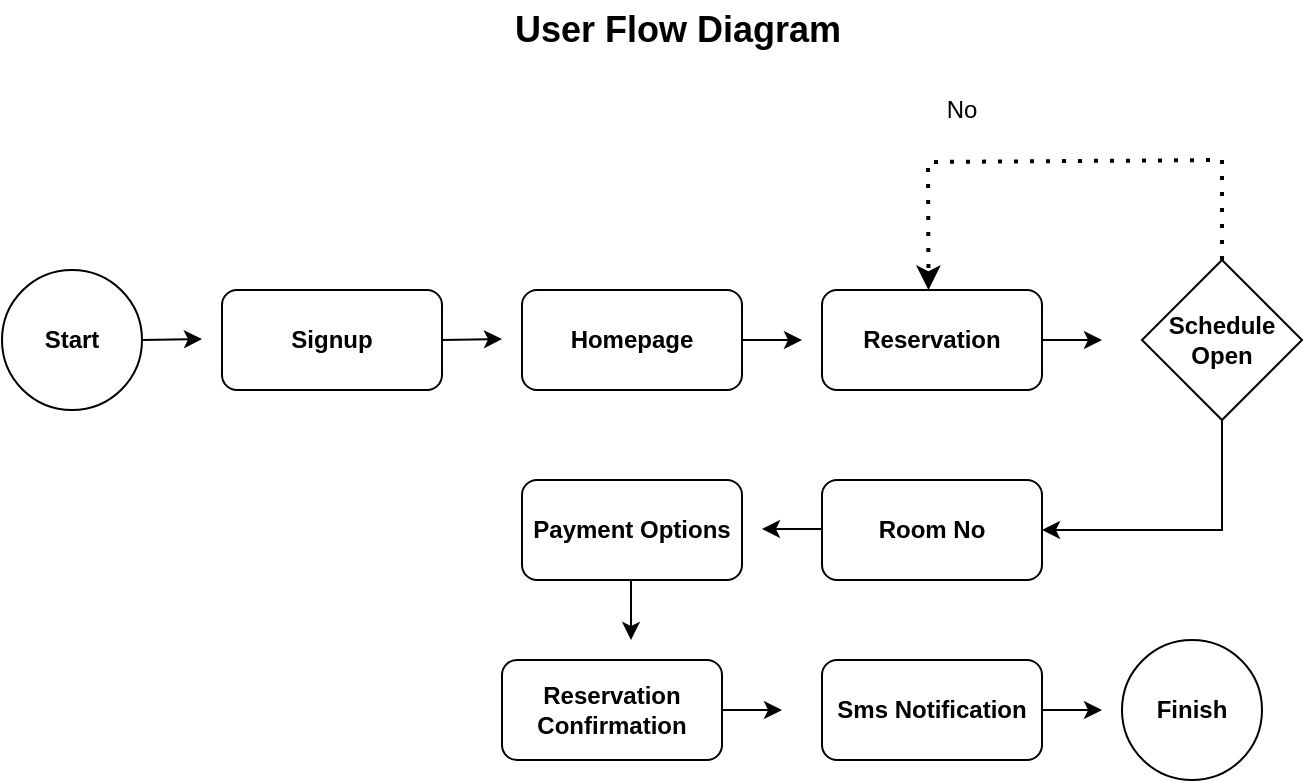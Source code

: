 <mxfile version="21.6.3" type="google">
  <diagram name="Page-1" id="dpnhuaNaRMRAQtIplrkO">
    <mxGraphModel grid="1" page="1" gridSize="10" guides="1" tooltips="1" connect="1" arrows="1" fold="1" pageScale="1" pageWidth="827" pageHeight="1169" math="0" shadow="0">
      <root>
        <mxCell id="0" />
        <mxCell id="1" parent="0" />
        <mxCell id="z8ApHOqLvtzKf69MEivw-1" value="&lt;b&gt;Start&lt;/b&gt;" style="ellipse;whiteSpace=wrap;html=1;aspect=fixed;" vertex="1" parent="1">
          <mxGeometry x="20" y="165" width="70" height="70" as="geometry" />
        </mxCell>
        <mxCell id="z8ApHOqLvtzKf69MEivw-2" value="&lt;b&gt;&lt;font style=&quot;font-size: 18px;&quot;&gt;User Flow Diagram&lt;/font&gt;&lt;/b&gt;" style="text;html=1;strokeColor=none;fillColor=none;align=center;verticalAlign=middle;whiteSpace=wrap;rounded=0;" vertex="1" parent="1">
          <mxGeometry x="270" y="30" width="176" height="30" as="geometry" />
        </mxCell>
        <mxCell id="z8ApHOqLvtzKf69MEivw-7" value="" style="endArrow=classic;html=1;rounded=0;" edge="1" parent="1">
          <mxGeometry width="50" height="50" relative="1" as="geometry">
            <mxPoint x="90" y="200" as="sourcePoint" />
            <mxPoint x="120" y="199.5" as="targetPoint" />
          </mxGeometry>
        </mxCell>
        <mxCell id="z8ApHOqLvtzKf69MEivw-8" value="&lt;b&gt;Homepage&lt;/b&gt;" style="rounded=1;whiteSpace=wrap;html=1;" vertex="1" parent="1">
          <mxGeometry x="280" y="175" width="110" height="50" as="geometry" />
        </mxCell>
        <mxCell id="z8ApHOqLvtzKf69MEivw-9" value="" style="endArrow=classic;html=1;rounded=0;" edge="1" parent="1">
          <mxGeometry width="50" height="50" relative="1" as="geometry">
            <mxPoint x="390" y="200" as="sourcePoint" />
            <mxPoint x="420" y="199.5" as="targetPoint" />
            <Array as="points">
              <mxPoint x="420" y="200" />
            </Array>
          </mxGeometry>
        </mxCell>
        <mxCell id="z8ApHOqLvtzKf69MEivw-10" value="&lt;b&gt;Reservation&lt;/b&gt;" style="rounded=1;whiteSpace=wrap;html=1;" vertex="1" parent="1">
          <mxGeometry x="430" y="175" width="110" height="50" as="geometry" />
        </mxCell>
        <mxCell id="z8ApHOqLvtzKf69MEivw-20" style="edgeStyle=orthogonalEdgeStyle;rounded=0;orthogonalLoop=1;jettySize=auto;html=1;entryX=1;entryY=0.5;entryDx=0;entryDy=0;exitX=0.5;exitY=1;exitDx=0;exitDy=0;" edge="1" parent="1" source="z8ApHOqLvtzKf69MEivw-11" target="z8ApHOqLvtzKf69MEivw-19">
          <mxGeometry relative="1" as="geometry" />
        </mxCell>
        <mxCell id="z8ApHOqLvtzKf69MEivw-11" value="&lt;b&gt;Schedule Open&lt;/b&gt;" style="rhombus;whiteSpace=wrap;html=1;" vertex="1" parent="1">
          <mxGeometry x="590" y="160" width="80" height="80" as="geometry" />
        </mxCell>
        <mxCell id="z8ApHOqLvtzKf69MEivw-12" value="" style="endArrow=classic;dashed=1;html=1;dashPattern=1 3;strokeWidth=2;rounded=0;endFill=1;exitX=0.5;exitY=0;exitDx=0;exitDy=0;" edge="1" parent="1" source="z8ApHOqLvtzKf69MEivw-11">
          <mxGeometry width="50" height="50" relative="1" as="geometry">
            <mxPoint x="680.25" y="165" as="sourcePoint" />
            <mxPoint x="483.25" y="175" as="targetPoint" />
            <Array as="points">
              <mxPoint x="630" y="110" />
              <mxPoint x="483" y="111" />
            </Array>
          </mxGeometry>
        </mxCell>
        <mxCell id="z8ApHOqLvtzKf69MEivw-13" value="No" style="text;html=1;strokeColor=none;fillColor=none;align=center;verticalAlign=middle;whiteSpace=wrap;rounded=0;" vertex="1" parent="1">
          <mxGeometry x="470" y="70" width="60" height="30" as="geometry" />
        </mxCell>
        <mxCell id="z8ApHOqLvtzKf69MEivw-14" value="" style="endArrow=classic;html=1;rounded=0;" edge="1" parent="1">
          <mxGeometry width="50" height="50" relative="1" as="geometry">
            <mxPoint x="540" y="200" as="sourcePoint" />
            <mxPoint x="570" y="199.5" as="targetPoint" />
            <Array as="points">
              <mxPoint x="570" y="200" />
            </Array>
          </mxGeometry>
        </mxCell>
        <mxCell id="z8ApHOqLvtzKf69MEivw-19" value="&lt;b&gt;Room No&lt;/b&gt;" style="rounded=1;whiteSpace=wrap;html=1;" vertex="1" parent="1">
          <mxGeometry x="430" y="270" width="110" height="50" as="geometry" />
        </mxCell>
        <mxCell id="z8ApHOqLvtzKf69MEivw-21" value="&lt;b&gt;Payment Options&lt;/b&gt;" style="rounded=1;whiteSpace=wrap;html=1;" vertex="1" parent="1">
          <mxGeometry x="280" y="270" width="110" height="50" as="geometry" />
        </mxCell>
        <mxCell id="z8ApHOqLvtzKf69MEivw-23" value="" style="endArrow=classic;html=1;rounded=0;" edge="1" parent="1">
          <mxGeometry width="50" height="50" relative="1" as="geometry">
            <mxPoint x="430" y="294.5" as="sourcePoint" />
            <mxPoint x="400" y="294.5" as="targetPoint" />
          </mxGeometry>
        </mxCell>
        <mxCell id="z8ApHOqLvtzKf69MEivw-24" value="" style="endArrow=classic;html=1;rounded=0;" edge="1" parent="1">
          <mxGeometry width="50" height="50" relative="1" as="geometry">
            <mxPoint x="334.5" y="320" as="sourcePoint" />
            <mxPoint x="334.5" y="350" as="targetPoint" />
          </mxGeometry>
        </mxCell>
        <mxCell id="z8ApHOqLvtzKf69MEivw-25" value="&lt;b&gt;Reservation Confirmation&lt;/b&gt;" style="rounded=1;whiteSpace=wrap;html=1;" vertex="1" parent="1">
          <mxGeometry x="270" y="360" width="110" height="50" as="geometry" />
        </mxCell>
        <mxCell id="z8ApHOqLvtzKf69MEivw-27" value="&lt;b&gt;Sms Notification&lt;/b&gt;" style="rounded=1;whiteSpace=wrap;html=1;" vertex="1" parent="1">
          <mxGeometry x="430" y="360" width="110" height="50" as="geometry" />
        </mxCell>
        <mxCell id="z8ApHOqLvtzKf69MEivw-28" value="" style="endArrow=classic;html=1;rounded=0;" edge="1" parent="1">
          <mxGeometry width="50" height="50" relative="1" as="geometry">
            <mxPoint x="380" y="385" as="sourcePoint" />
            <mxPoint x="410" y="384.5" as="targetPoint" />
            <Array as="points">
              <mxPoint x="410" y="385" />
            </Array>
          </mxGeometry>
        </mxCell>
        <mxCell id="z8ApHOqLvtzKf69MEivw-29" value="" style="endArrow=classic;html=1;rounded=0;" edge="1" parent="1">
          <mxGeometry width="50" height="50" relative="1" as="geometry">
            <mxPoint x="540" y="385" as="sourcePoint" />
            <mxPoint x="570" y="384.5" as="targetPoint" />
            <Array as="points">
              <mxPoint x="570" y="385" />
            </Array>
          </mxGeometry>
        </mxCell>
        <mxCell id="z8ApHOqLvtzKf69MEivw-30" value="&lt;b&gt;Finish&lt;/b&gt;" style="ellipse;whiteSpace=wrap;html=1;aspect=fixed;" vertex="1" parent="1">
          <mxGeometry x="580" y="350" width="70" height="70" as="geometry" />
        </mxCell>
        <mxCell id="z8ApHOqLvtzKf69MEivw-31" value="&lt;b&gt;Signup&lt;/b&gt;" style="rounded=1;whiteSpace=wrap;html=1;" vertex="1" parent="1">
          <mxGeometry x="130" y="175" width="110" height="50" as="geometry" />
        </mxCell>
        <mxCell id="z8ApHOqLvtzKf69MEivw-32" value="" style="endArrow=classic;html=1;rounded=0;" edge="1" parent="1">
          <mxGeometry width="50" height="50" relative="1" as="geometry">
            <mxPoint x="240" y="200" as="sourcePoint" />
            <mxPoint x="270" y="199.5" as="targetPoint" />
          </mxGeometry>
        </mxCell>
      </root>
    </mxGraphModel>
  </diagram>
</mxfile>
